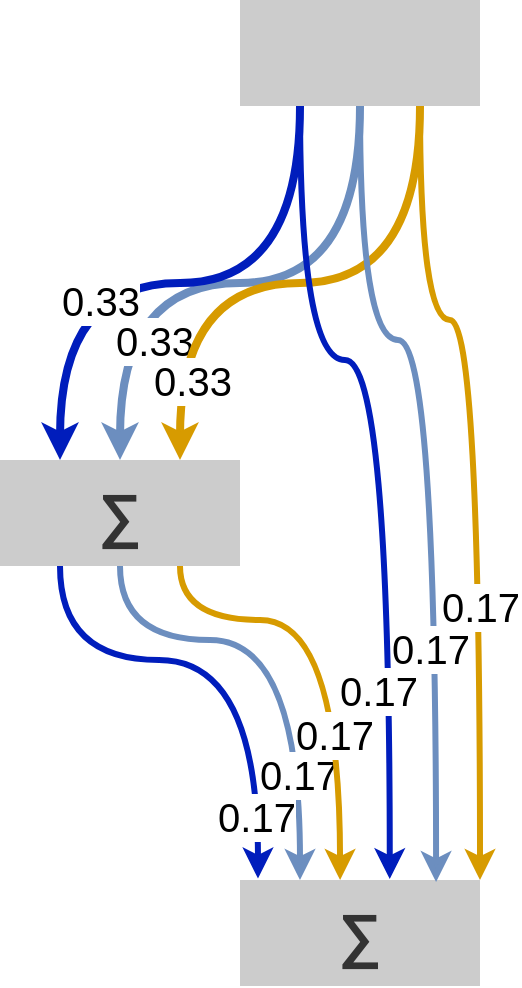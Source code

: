 <mxfile version="24.7.7">
  <diagram id="tDPf8CNvzOaNMvIxZvwo" name="Seite-1">
    <mxGraphModel dx="794" dy="339" grid="1" gridSize="10" guides="1" tooltips="1" connect="1" arrows="1" fold="1" page="1" pageScale="1" pageWidth="827" pageHeight="1169" math="0" shadow="0">
      <root>
        <mxCell id="0" />
        <mxCell id="1" parent="0" />
        <mxCell id="lzmcIZGoqttrfyCk76lP-21" style="edgeStyle=orthogonalEdgeStyle;rounded=0;orthogonalLoop=1;jettySize=auto;html=1;exitX=0.5;exitY=1;exitDx=0;exitDy=0;entryX=0.5;entryY=0;entryDx=0;entryDy=0;strokeWidth=4;fontSize=20;curved=1;fillColor=#dae8fc;strokeColor=#6c8ebf;" parent="1" source="lzmcIZGoqttrfyCk76lP-19" target="lzmcIZGoqttrfyCk76lP-20" edge="1">
          <mxGeometry relative="1" as="geometry" />
        </mxCell>
        <mxCell id="X_1ddgbnGcCbuA_kLiaL-45" value="&lt;font style=&quot;font-size: 20px;&quot;&gt;0.33&lt;/font&gt;" style="edgeLabel;html=1;align=center;verticalAlign=middle;resizable=0;points=[];" parent="lzmcIZGoqttrfyCk76lP-21" vertex="1" connectable="0">
          <mxGeometry x="0.124" y="5" relative="1" as="geometry">
            <mxPoint x="-25" y="23" as="offset" />
          </mxGeometry>
        </mxCell>
        <mxCell id="X_1ddgbnGcCbuA_kLiaL-2" style="edgeStyle=orthogonalEdgeStyle;rounded=0;orthogonalLoop=1;jettySize=auto;html=1;exitX=0.25;exitY=1;exitDx=0;exitDy=0;curved=1;strokeWidth=4;entryX=0.25;entryY=0;entryDx=0;entryDy=0;fillColor=#0050ef;strokeColor=#001DBC;" parent="1" source="lzmcIZGoqttrfyCk76lP-19" target="lzmcIZGoqttrfyCk76lP-20" edge="1">
          <mxGeometry relative="1" as="geometry" />
        </mxCell>
        <mxCell id="X_1ddgbnGcCbuA_kLiaL-44" value="&lt;font style=&quot;font-size: 20px;&quot;&gt;0.33&lt;/font&gt;" style="edgeLabel;html=1;align=center;verticalAlign=middle;resizable=0;points=[];" parent="X_1ddgbnGcCbuA_kLiaL-2" vertex="1" connectable="0">
          <mxGeometry x="0.134" y="1" relative="1" as="geometry">
            <mxPoint x="-20" y="7" as="offset" />
          </mxGeometry>
        </mxCell>
        <mxCell id="X_1ddgbnGcCbuA_kLiaL-3" style="edgeStyle=orthogonalEdgeStyle;rounded=0;orthogonalLoop=1;jettySize=auto;html=1;exitX=0.75;exitY=1;exitDx=0;exitDy=0;entryX=0.75;entryY=0;entryDx=0;entryDy=0;curved=1;strokeWidth=4;fillColor=#ffe6cc;strokeColor=#d79b00;" parent="1" source="lzmcIZGoqttrfyCk76lP-19" target="lzmcIZGoqttrfyCk76lP-20" edge="1">
          <mxGeometry relative="1" as="geometry" />
        </mxCell>
        <mxCell id="X_1ddgbnGcCbuA_kLiaL-46" value="&lt;font style=&quot;font-size: 20px;&quot;&gt;0.33&lt;/font&gt;" style="edgeLabel;html=1;align=center;verticalAlign=middle;resizable=0;points=[];" parent="X_1ddgbnGcCbuA_kLiaL-3" vertex="1" connectable="0">
          <mxGeometry x="0.554" y="15" relative="1" as="geometry">
            <mxPoint x="-9" y="26" as="offset" />
          </mxGeometry>
        </mxCell>
        <mxCell id="lzmcIZGoqttrfyCk76lP-19" value="" style="rounded=0;whiteSpace=wrap;html=1;fillColor=#CCCCCC;fontColor=#333333;strokeColor=none;" parent="1" vertex="1">
          <mxGeometry x="240" y="40" width="120" height="53" as="geometry" />
        </mxCell>
        <mxCell id="X_1ddgbnGcCbuA_kLiaL-40" style="edgeStyle=orthogonalEdgeStyle;rounded=0;orthogonalLoop=1;jettySize=auto;html=1;exitX=0.5;exitY=1;exitDx=0;exitDy=0;entryX=0.25;entryY=0;entryDx=0;entryDy=0;curved=1;fillColor=#dae8fc;strokeColor=#6c8ebf;strokeWidth=3;" parent="1" source="lzmcIZGoqttrfyCk76lP-20" target="lzmcIZGoqttrfyCk76lP-22" edge="1">
          <mxGeometry relative="1" as="geometry">
            <Array as="points">
              <mxPoint x="180" y="360" />
              <mxPoint x="270" y="360" />
            </Array>
          </mxGeometry>
        </mxCell>
        <mxCell id="X_1ddgbnGcCbuA_kLiaL-51" value="&lt;font style=&quot;font-size: 20px;&quot;&gt;0.17&lt;/font&gt;" style="edgeLabel;html=1;align=center;verticalAlign=middle;resizable=0;points=[];" parent="X_1ddgbnGcCbuA_kLiaL-40" vertex="1" connectable="0">
          <mxGeometry x="0.611" y="-8" relative="1" as="geometry">
            <mxPoint x="7" y="-5" as="offset" />
          </mxGeometry>
        </mxCell>
        <mxCell id="lzmcIZGoqttrfyCk76lP-20" value="&lt;span lang=&quot;de&quot; class=&quot;ILfuVd&quot;&gt;&lt;span class=&quot;hgKElc&quot;&gt;&lt;b&gt;&lt;font style=&quot;font-size: 30px;&quot;&gt;∑&lt;/font&gt;&lt;/b&gt;&lt;/span&gt;&lt;/span&gt;" style="rounded=0;whiteSpace=wrap;html=1;fillColor=#CCCCCC;fontColor=#333333;strokeColor=none;" parent="1" vertex="1">
          <mxGeometry x="120" y="270" width="120" height="53" as="geometry" />
        </mxCell>
        <mxCell id="lzmcIZGoqttrfyCk76lP-22" value="&lt;span lang=&quot;de&quot; class=&quot;ILfuVd&quot;&gt;&lt;span class=&quot;hgKElc&quot;&gt;&lt;b&gt;&lt;font style=&quot;font-size: 30px;&quot;&gt;∑&lt;/font&gt;&lt;/b&gt;&lt;/span&gt;&lt;/span&gt;" style="rounded=0;whiteSpace=wrap;html=1;fillColor=#CCCCCC;fontColor=#333333;strokeColor=none;" parent="1" vertex="1">
          <mxGeometry x="240" y="480" width="120" height="53" as="geometry" />
        </mxCell>
        <mxCell id="X_1ddgbnGcCbuA_kLiaL-4" style="edgeStyle=orthogonalEdgeStyle;rounded=0;orthogonalLoop=1;jettySize=auto;html=1;exitX=0.5;exitY=1;exitDx=0;exitDy=0;entryX=0.817;entryY=0.019;entryDx=0;entryDy=0;strokeWidth=3;fontSize=20;curved=1;fillColor=#dae8fc;strokeColor=#6c8ebf;entryPerimeter=0;" parent="1" source="lzmcIZGoqttrfyCk76lP-19" target="lzmcIZGoqttrfyCk76lP-22" edge="1">
          <mxGeometry relative="1" as="geometry">
            <mxPoint x="320" y="240" as="sourcePoint" />
            <mxPoint x="240" y="340" as="targetPoint" />
            <Array as="points">
              <mxPoint x="300" y="210" />
              <mxPoint x="338" y="210" />
            </Array>
          </mxGeometry>
        </mxCell>
        <mxCell id="X_1ddgbnGcCbuA_kLiaL-55" value="&lt;font style=&quot;font-size: 20px;&quot;&gt;0.17&lt;/font&gt;" style="edgeLabel;html=1;align=center;verticalAlign=middle;resizable=0;points=[];" parent="X_1ddgbnGcCbuA_kLiaL-4" vertex="1" connectable="0">
          <mxGeometry x="0.466" y="-3" relative="1" as="geometry">
            <mxPoint y="-4" as="offset" />
          </mxGeometry>
        </mxCell>
        <mxCell id="X_1ddgbnGcCbuA_kLiaL-5" style="edgeStyle=orthogonalEdgeStyle;rounded=0;orthogonalLoop=1;jettySize=auto;html=1;curved=1;strokeWidth=3;exitX=0.25;exitY=1;exitDx=0;exitDy=0;fillColor=#0050ef;strokeColor=#001DBC;entryX=0.624;entryY=-0.009;entryDx=0;entryDy=0;entryPerimeter=0;" parent="1" source="lzmcIZGoqttrfyCk76lP-19" target="lzmcIZGoqttrfyCk76lP-22" edge="1">
          <mxGeometry relative="1" as="geometry">
            <mxPoint x="270" y="220" as="sourcePoint" />
            <mxPoint x="200" y="320" as="targetPoint" />
            <Array as="points">
              <mxPoint x="270" y="220" />
              <mxPoint x="315" y="220" />
            </Array>
          </mxGeometry>
        </mxCell>
        <mxCell id="X_1ddgbnGcCbuA_kLiaL-47" value="&lt;font style=&quot;font-size: 20px;&quot;&gt;0.17&lt;/font&gt;" style="edgeLabel;html=1;align=center;verticalAlign=middle;resizable=0;points=[];" parent="X_1ddgbnGcCbuA_kLiaL-5" vertex="1" connectable="0">
          <mxGeometry x="0.186" y="-18" relative="1" as="geometry">
            <mxPoint x="12" y="81" as="offset" />
          </mxGeometry>
        </mxCell>
        <mxCell id="X_1ddgbnGcCbuA_kLiaL-6" style="edgeStyle=orthogonalEdgeStyle;rounded=0;orthogonalLoop=1;jettySize=auto;html=1;exitX=0.75;exitY=1;exitDx=0;exitDy=0;entryX=1;entryY=0;entryDx=0;entryDy=0;curved=1;strokeWidth=3;fillColor=#ffe6cc;strokeColor=#d79b00;" parent="1" source="lzmcIZGoqttrfyCk76lP-19" target="lzmcIZGoqttrfyCk76lP-22" edge="1">
          <mxGeometry relative="1" as="geometry">
            <mxPoint x="350" y="240" as="sourcePoint" />
            <mxPoint x="270" y="340" as="targetPoint" />
            <Array as="points">
              <mxPoint x="330" y="200" />
              <mxPoint x="360" y="200" />
            </Array>
          </mxGeometry>
        </mxCell>
        <mxCell id="X_1ddgbnGcCbuA_kLiaL-49" value="&lt;font style=&quot;font-size: 20px;&quot;&gt;0.17&lt;/font&gt;" style="edgeLabel;html=1;align=center;verticalAlign=middle;resizable=0;points=[];" parent="X_1ddgbnGcCbuA_kLiaL-6" vertex="1" connectable="0">
          <mxGeometry x="0.341" relative="1" as="geometry">
            <mxPoint as="offset" />
          </mxGeometry>
        </mxCell>
        <mxCell id="X_1ddgbnGcCbuA_kLiaL-39" style="edgeStyle=orthogonalEdgeStyle;rounded=0;orthogonalLoop=1;jettySize=auto;html=1;exitX=0.25;exitY=1;exitDx=0;exitDy=0;entryX=0.075;entryY=-0.014;entryDx=0;entryDy=0;entryPerimeter=0;curved=1;fillColor=#0050ef;strokeColor=#001DBC;strokeWidth=3;" parent="1" source="lzmcIZGoqttrfyCk76lP-20" target="lzmcIZGoqttrfyCk76lP-22" edge="1">
          <mxGeometry relative="1" as="geometry">
            <Array as="points">
              <mxPoint x="150" y="370" />
              <mxPoint x="249" y="370" />
            </Array>
          </mxGeometry>
        </mxCell>
        <mxCell id="X_1ddgbnGcCbuA_kLiaL-52" value="&lt;font style=&quot;font-size: 20px;&quot;&gt;0.17&lt;/font&gt;" style="edgeLabel;html=1;align=center;verticalAlign=middle;resizable=0;points=[];" parent="X_1ddgbnGcCbuA_kLiaL-39" vertex="1" connectable="0">
          <mxGeometry x="0.796" y="-1" relative="1" as="geometry">
            <mxPoint y="-5" as="offset" />
          </mxGeometry>
        </mxCell>
        <mxCell id="X_1ddgbnGcCbuA_kLiaL-41" style="edgeStyle=orthogonalEdgeStyle;rounded=0;orthogonalLoop=1;jettySize=auto;html=1;exitX=0.75;exitY=1;exitDx=0;exitDy=0;curved=1;strokeWidth=3;fillColor=#ffe6cc;strokeColor=#d79b00;entryX=0.417;entryY=0;entryDx=0;entryDy=0;entryPerimeter=0;" parent="1" source="lzmcIZGoqttrfyCk76lP-20" target="lzmcIZGoqttrfyCk76lP-22" edge="1">
          <mxGeometry relative="1" as="geometry">
            <mxPoint x="360" y="380" as="targetPoint" />
            <Array as="points">
              <mxPoint x="210" y="350" />
              <mxPoint x="290" y="350" />
            </Array>
          </mxGeometry>
        </mxCell>
        <mxCell id="X_1ddgbnGcCbuA_kLiaL-50" value="&lt;font style=&quot;font-size: 20px;&quot;&gt;0.17&lt;/font&gt;" style="edgeLabel;html=1;align=center;verticalAlign=middle;resizable=0;points=[];" parent="X_1ddgbnGcCbuA_kLiaL-41" vertex="1" connectable="0">
          <mxGeometry x="0.438" y="-14" relative="1" as="geometry">
            <mxPoint x="11" y="-7" as="offset" />
          </mxGeometry>
        </mxCell>
      </root>
    </mxGraphModel>
  </diagram>
</mxfile>
